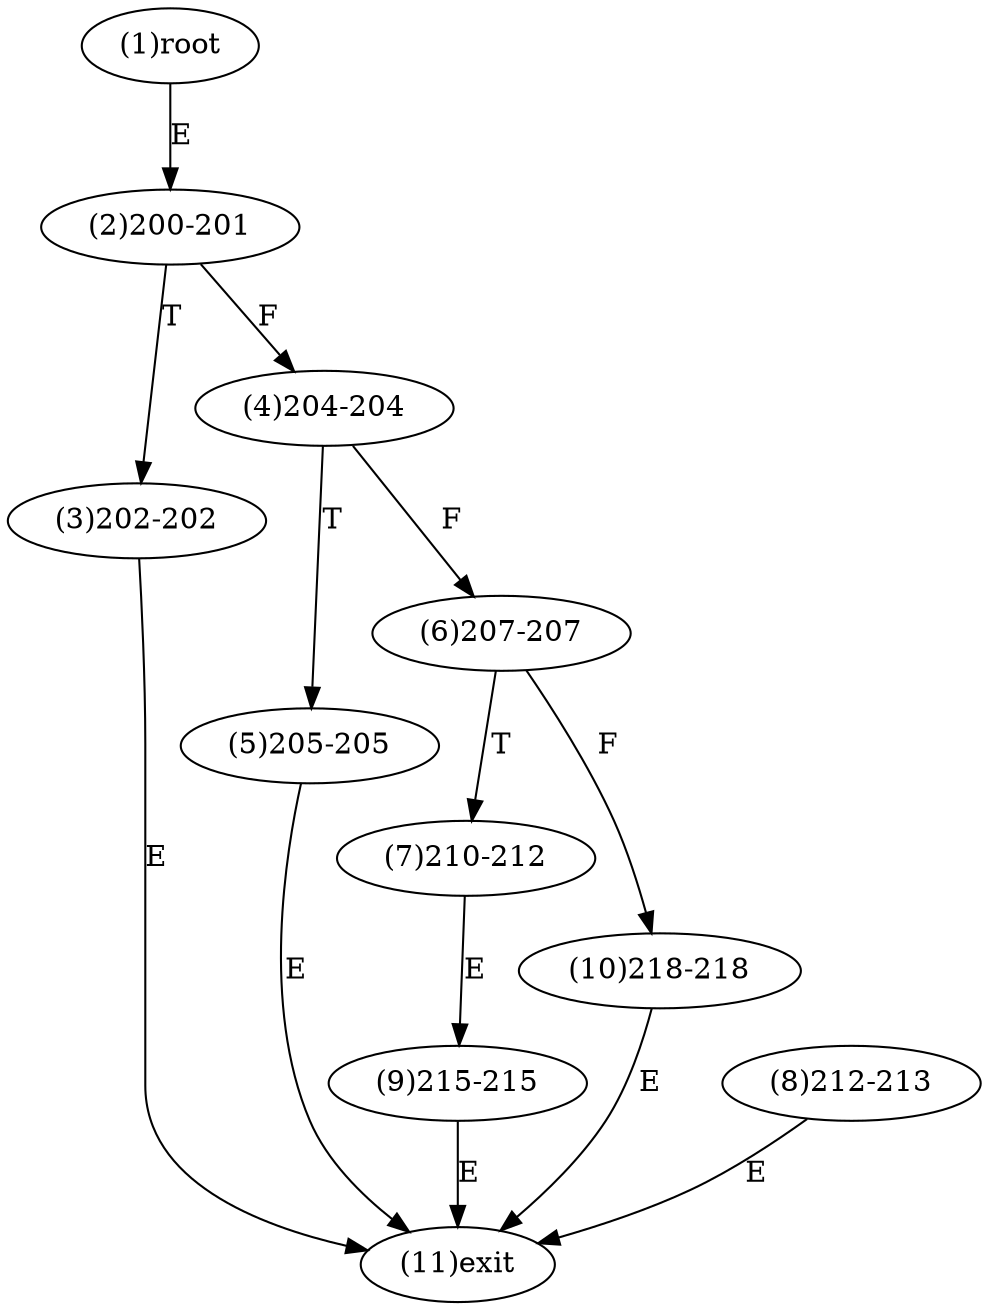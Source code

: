 digraph "" { 
1[ label="(1)root"];
2[ label="(2)200-201"];
3[ label="(3)202-202"];
4[ label="(4)204-204"];
5[ label="(5)205-205"];
6[ label="(6)207-207"];
7[ label="(7)210-212"];
8[ label="(8)212-213"];
9[ label="(9)215-215"];
10[ label="(10)218-218"];
11[ label="(11)exit"];
1->2[ label="E"];
2->4[ label="F"];
2->3[ label="T"];
3->11[ label="E"];
4->6[ label="F"];
4->5[ label="T"];
5->11[ label="E"];
6->10[ label="F"];
6->7[ label="T"];
7->9[ label="E"];
8->11[ label="E"];
9->11[ label="E"];
10->11[ label="E"];
}